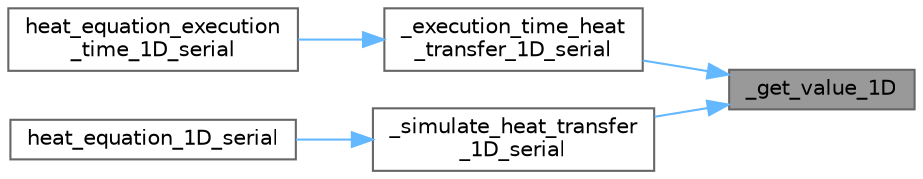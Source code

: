 digraph "_get_value_1D"
{
 // LATEX_PDF_SIZE
  bgcolor="transparent";
  edge [fontname=Helvetica,fontsize=10,labelfontname=Helvetica,labelfontsize=10];
  node [fontname=Helvetica,fontsize=10,shape=box,height=0.2,width=0.4];
  rankdir="RL";
  Node1 [id="Node000001",label="_get_value_1D",height=0.2,width=0.4,color="gray40", fillcolor="grey60", style="filled", fontcolor="black",tooltip="This is a function calculates the value of specific point in the space at specific time in 1D."];
  Node1 -> Node2 [id="edge1_Node000001_Node000002",dir="back",color="steelblue1",style="solid",tooltip=" "];
  Node2 [id="Node000002",label="_execution_time_heat\l_transfer_1D_serial",height=0.2,width=0.4,color="grey40", fillcolor="white", style="filled",URL="$thermoserial_8c.html#ab331ae7290ea618f5facdb1af3d90b30",tooltip="This is a function that simulates the heat transfer in 1D object as wire, and return the execution ti..."];
  Node2 -> Node3 [id="edge2_Node000002_Node000003",dir="back",color="steelblue1",style="solid",tooltip=" "];
  Node3 [id="Node000003",label="heat_equation_execution\l_time_1D_serial",height=0.2,width=0.4,color="grey40", fillcolor="white", style="filled",URL="$physics_8c.html#aa095602956542bc2a024ff4da7f7eac5",tooltip=" "];
  Node1 -> Node4 [id="edge3_Node000001_Node000004",dir="back",color="steelblue1",style="solid",tooltip=" "];
  Node4 [id="Node000004",label="_simulate_heat_transfer\l_1D_serial",height=0.2,width=0.4,color="grey40", fillcolor="white", style="filled",URL="$thermoserial_8c.html#a8e0a92ebccc2fb02fedc8152a0263022",tooltip="This is a function that simulates the heat transfer in 1D object as wire, and write the result to a f..."];
  Node4 -> Node5 [id="edge4_Node000004_Node000005",dir="back",color="steelblue1",style="solid",tooltip=" "];
  Node5 [id="Node000005",label="heat_equation_1D_serial",height=0.2,width=0.4,color="grey40", fillcolor="white", style="filled",URL="$physics_8c.html#a7390ae11a530bbf722997a1f42f310c2",tooltip=" "];
}
